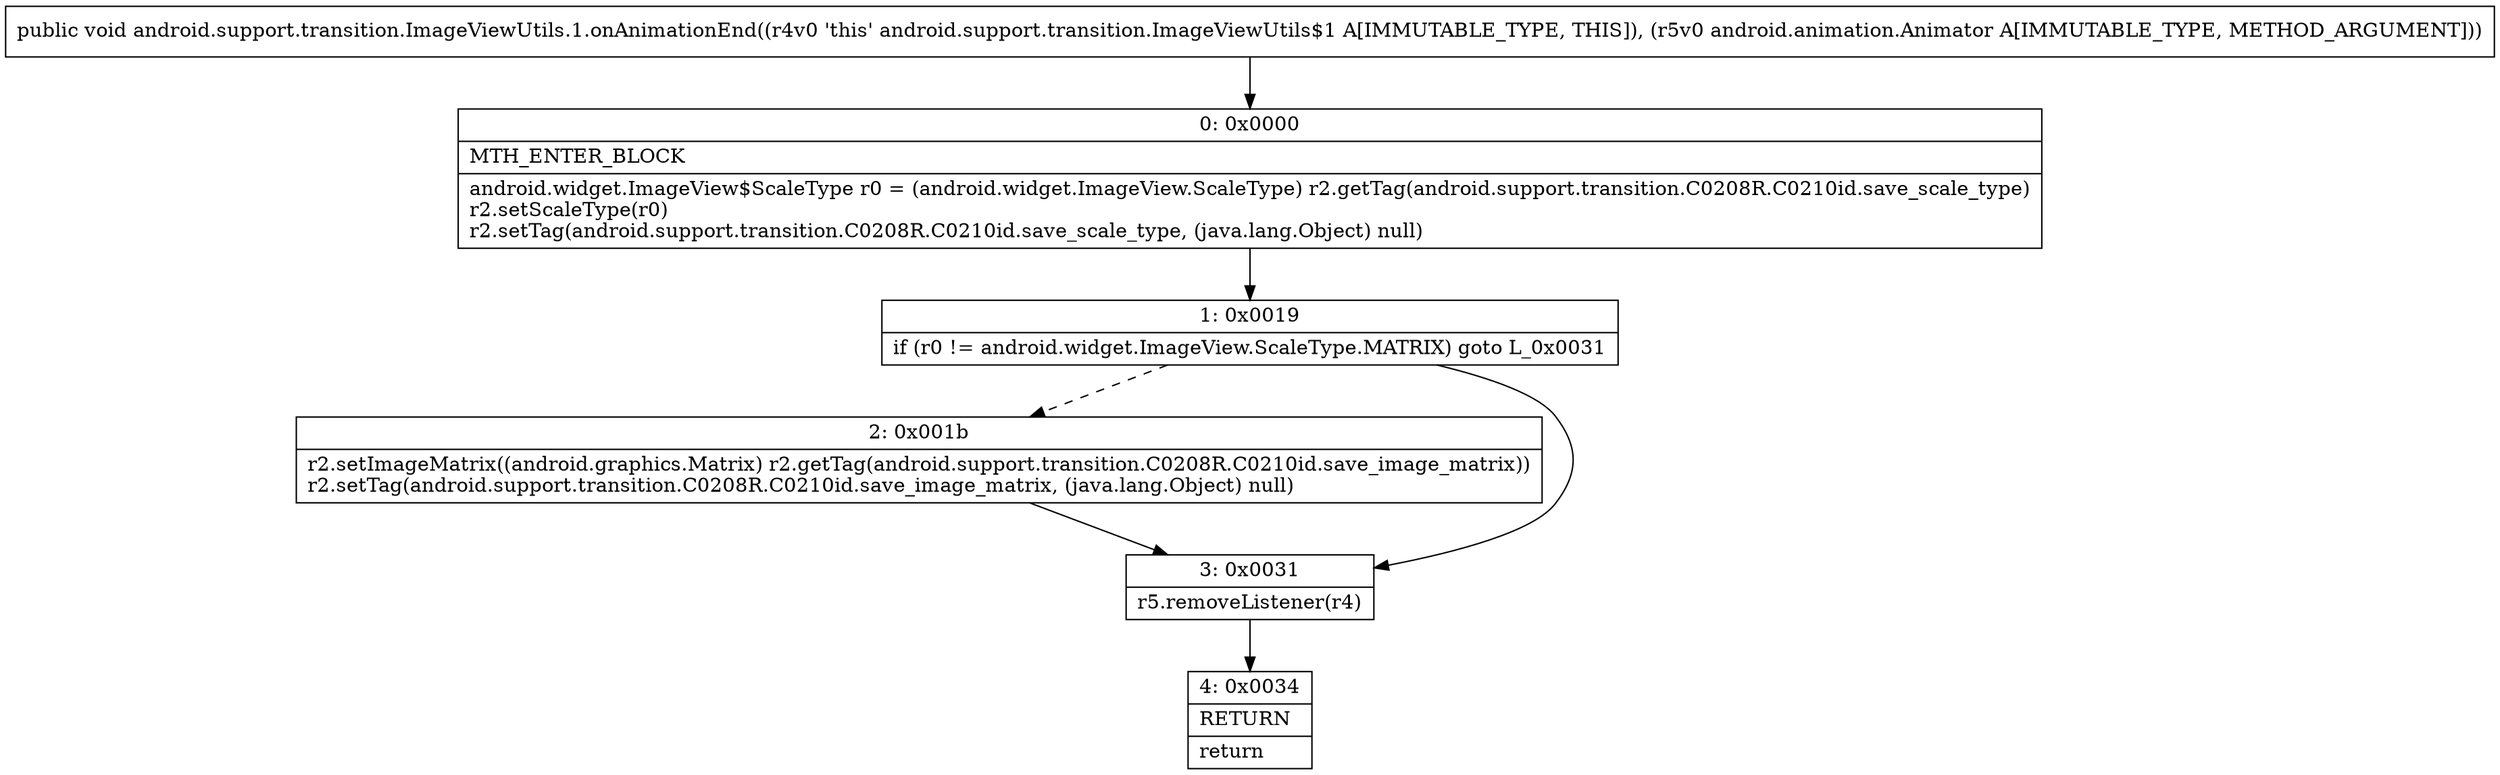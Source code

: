 digraph "CFG forandroid.support.transition.ImageViewUtils.1.onAnimationEnd(Landroid\/animation\/Animator;)V" {
Node_0 [shape=record,label="{0\:\ 0x0000|MTH_ENTER_BLOCK\l|android.widget.ImageView$ScaleType r0 = (android.widget.ImageView.ScaleType) r2.getTag(android.support.transition.C0208R.C0210id.save_scale_type)\lr2.setScaleType(r0)\lr2.setTag(android.support.transition.C0208R.C0210id.save_scale_type, (java.lang.Object) null)\l}"];
Node_1 [shape=record,label="{1\:\ 0x0019|if (r0 != android.widget.ImageView.ScaleType.MATRIX) goto L_0x0031\l}"];
Node_2 [shape=record,label="{2\:\ 0x001b|r2.setImageMatrix((android.graphics.Matrix) r2.getTag(android.support.transition.C0208R.C0210id.save_image_matrix))\lr2.setTag(android.support.transition.C0208R.C0210id.save_image_matrix, (java.lang.Object) null)\l}"];
Node_3 [shape=record,label="{3\:\ 0x0031|r5.removeListener(r4)\l}"];
Node_4 [shape=record,label="{4\:\ 0x0034|RETURN\l|return\l}"];
MethodNode[shape=record,label="{public void android.support.transition.ImageViewUtils.1.onAnimationEnd((r4v0 'this' android.support.transition.ImageViewUtils$1 A[IMMUTABLE_TYPE, THIS]), (r5v0 android.animation.Animator A[IMMUTABLE_TYPE, METHOD_ARGUMENT])) }"];
MethodNode -> Node_0;
Node_0 -> Node_1;
Node_1 -> Node_2[style=dashed];
Node_1 -> Node_3;
Node_2 -> Node_3;
Node_3 -> Node_4;
}

